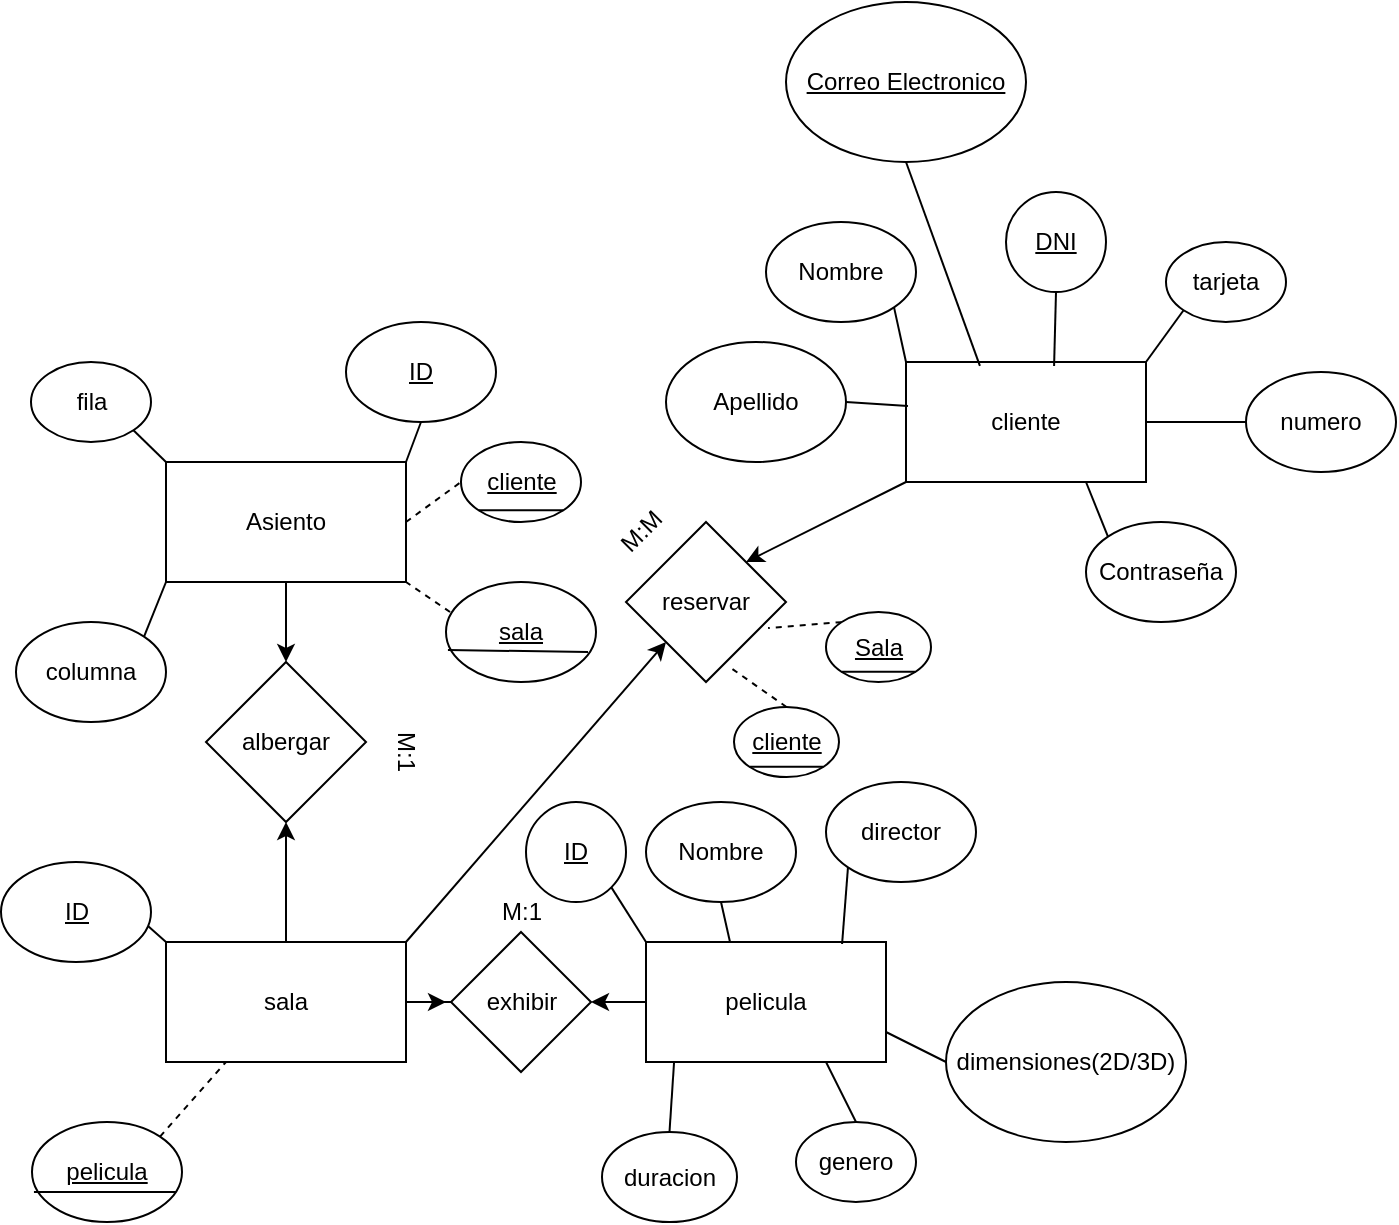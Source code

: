 <mxfile version="20.8.23" type="google"><diagram id="h8P2MiJCuqB-c2UcnW5m" name="Página-1"><mxGraphModel grid="1" page="1" gridSize="10" guides="1" tooltips="1" connect="1" arrows="1" fold="1" pageScale="1" pageWidth="827" pageHeight="1169" math="0" shadow="0"><root><mxCell id="0"/><mxCell id="1" parent="0"/><mxCell id="FU4nNn3VJr-rqjU0feah-15" style="edgeStyle=orthogonalEdgeStyle;rounded=0;orthogonalLoop=1;jettySize=auto;html=1;exitX=0.5;exitY=1;exitDx=0;exitDy=0;entryX=0.5;entryY=0;entryDx=0;entryDy=0;" edge="1" parent="1" source="FU4nNn3VJr-rqjU0feah-1" target="FU4nNn3VJr-rqjU0feah-45"><mxGeometry relative="1" as="geometry"><mxPoint x="190" y="290" as="targetPoint"/></mxGeometry></mxCell><mxCell id="FU4nNn3VJr-rqjU0feah-68" style="edgeStyle=none;rounded=0;orthogonalLoop=1;jettySize=auto;html=1;exitX=1;exitY=0.5;exitDx=0;exitDy=0;entryX=0;entryY=0.5;entryDx=0;entryDy=0;startArrow=none;startFill=0;endArrow=none;endFill=0;dashed=1;" edge="1" parent="1" source="FU4nNn3VJr-rqjU0feah-1" target="FU4nNn3VJr-rqjU0feah-66"><mxGeometry relative="1" as="geometry"/></mxCell><mxCell id="FU4nNn3VJr-rqjU0feah-1" value="Asiento" style="rounded=0;whiteSpace=wrap;html=1;" vertex="1" parent="1"><mxGeometry x="130" y="170" width="120" height="60" as="geometry"/></mxCell><mxCell id="FU4nNn3VJr-rqjU0feah-31" style="edgeStyle=none;rounded=0;orthogonalLoop=1;jettySize=auto;html=1;exitX=0;exitY=0.5;exitDx=0;exitDy=0;entryX=1;entryY=0.5;entryDx=0;entryDy=0;endArrow=classic;endFill=1;" edge="1" parent="1" source="FU4nNn3VJr-rqjU0feah-3" target="FU4nNn3VJr-rqjU0feah-43"><mxGeometry relative="1" as="geometry"><mxPoint x="345" y="440" as="targetPoint"/></mxGeometry></mxCell><mxCell id="FU4nNn3VJr-rqjU0feah-3" value="pelicula" style="rounded=0;whiteSpace=wrap;html=1;" vertex="1" parent="1"><mxGeometry x="370" y="410" width="120" height="60" as="geometry"/></mxCell><mxCell id="FU4nNn3VJr-rqjU0feah-4" value="cliente" style="rounded=0;whiteSpace=wrap;html=1;" vertex="1" parent="1"><mxGeometry x="500" y="120" width="120" height="60" as="geometry"/></mxCell><mxCell id="FU4nNn3VJr-rqjU0feah-14" style="edgeStyle=orthogonalEdgeStyle;rounded=0;orthogonalLoop=1;jettySize=auto;html=1;exitX=0.5;exitY=0;exitDx=0;exitDy=0;entryX=0.5;entryY=1;entryDx=0;entryDy=0;" edge="1" parent="1" source="FU4nNn3VJr-rqjU0feah-5" target="FU4nNn3VJr-rqjU0feah-45"><mxGeometry relative="1" as="geometry"><mxPoint x="190" y="340" as="targetPoint"/></mxGeometry></mxCell><mxCell id="FU4nNn3VJr-rqjU0feah-30" style="edgeStyle=none;rounded=0;orthogonalLoop=1;jettySize=auto;html=1;exitX=1;exitY=0.5;exitDx=0;exitDy=0;entryX=0;entryY=0.5;entryDx=0;entryDy=0;endArrow=classic;endFill=1;" edge="1" parent="1" source="FU4nNn3VJr-rqjU0feah-5"><mxGeometry relative="1" as="geometry"><mxPoint x="270" y="440" as="targetPoint"/></mxGeometry></mxCell><mxCell id="FU4nNn3VJr-rqjU0feah-5" value="sala&lt;br&gt;" style="rounded=0;whiteSpace=wrap;html=1;" vertex="1" parent="1"><mxGeometry x="130" y="410" width="120" height="60" as="geometry"/></mxCell><mxCell id="FU4nNn3VJr-rqjU0feah-19" style="edgeStyle=none;rounded=0;orthogonalLoop=1;jettySize=auto;html=1;exitX=1;exitY=1;exitDx=0;exitDy=0;entryX=0;entryY=0;entryDx=0;entryDy=0;endArrow=none;endFill=0;" edge="1" parent="1" source="FU4nNn3VJr-rqjU0feah-7" target="FU4nNn3VJr-rqjU0feah-1"><mxGeometry relative="1" as="geometry"/></mxCell><mxCell id="FU4nNn3VJr-rqjU0feah-7" value="fila" style="ellipse;whiteSpace=wrap;html=1;" vertex="1" parent="1"><mxGeometry x="62.5" y="120" width="60" height="40" as="geometry"/></mxCell><mxCell id="FU4nNn3VJr-rqjU0feah-17" style="rounded=0;orthogonalLoop=1;jettySize=auto;html=1;exitX=0.027;exitY=0.3;exitDx=0;exitDy=0;entryX=1;entryY=1;entryDx=0;entryDy=0;dashed=1;endArrow=none;endFill=0;exitPerimeter=0;" edge="1" parent="1" source="FU4nNn3VJr-rqjU0feah-8" target="FU4nNn3VJr-rqjU0feah-1"><mxGeometry relative="1" as="geometry"/></mxCell><mxCell id="FU4nNn3VJr-rqjU0feah-8" value="&lt;u&gt;sala&lt;/u&gt;" style="ellipse;whiteSpace=wrap;html=1;" vertex="1" parent="1"><mxGeometry x="270" y="230" width="75" height="50" as="geometry"/></mxCell><mxCell id="FU4nNn3VJr-rqjU0feah-18" style="edgeStyle=none;rounded=0;orthogonalLoop=1;jettySize=auto;html=1;exitX=1;exitY=0;exitDx=0;exitDy=0;entryX=0;entryY=1;entryDx=0;entryDy=0;endArrow=none;endFill=0;" edge="1" parent="1" source="FU4nNn3VJr-rqjU0feah-10" target="FU4nNn3VJr-rqjU0feah-1"><mxGeometry relative="1" as="geometry"/></mxCell><mxCell id="FU4nNn3VJr-rqjU0feah-10" value="columna" style="ellipse;whiteSpace=wrap;html=1;" vertex="1" parent="1"><mxGeometry x="55" y="250" width="75" height="50" as="geometry"/></mxCell><mxCell id="FU4nNn3VJr-rqjU0feah-16" value="" style="endArrow=none;html=1;rounded=0;exitX=0.013;exitY=0.68;exitDx=0;exitDy=0;exitPerimeter=0;entryX=0.947;entryY=0.7;entryDx=0;entryDy=0;entryPerimeter=0;" edge="1" parent="1" source="FU4nNn3VJr-rqjU0feah-8" target="FU4nNn3VJr-rqjU0feah-8"><mxGeometry width="50" height="50" relative="1" as="geometry"><mxPoint x="470" y="300" as="sourcePoint"/><mxPoint x="520" y="250" as="targetPoint"/></mxGeometry></mxCell><mxCell id="FU4nNn3VJr-rqjU0feah-23" style="edgeStyle=none;rounded=0;orthogonalLoop=1;jettySize=auto;html=1;exitX=0.98;exitY=0.64;exitDx=0;exitDy=0;entryX=0;entryY=0;entryDx=0;entryDy=0;endArrow=none;endFill=0;exitPerimeter=0;" edge="1" parent="1" source="FU4nNn3VJr-rqjU0feah-20" target="FU4nNn3VJr-rqjU0feah-5"><mxGeometry relative="1" as="geometry"/></mxCell><mxCell id="FU4nNn3VJr-rqjU0feah-20" value="&lt;u&gt;ID&lt;/u&gt;" style="ellipse;whiteSpace=wrap;html=1;" vertex="1" parent="1"><mxGeometry x="47.5" y="370" width="75" height="50" as="geometry"/></mxCell><mxCell id="FU4nNn3VJr-rqjU0feah-22" style="edgeStyle=none;rounded=0;orthogonalLoop=1;jettySize=auto;html=1;exitX=0.5;exitY=1;exitDx=0;exitDy=0;entryX=1;entryY=0;entryDx=0;entryDy=0;endArrow=none;endFill=0;" edge="1" parent="1" source="FU4nNn3VJr-rqjU0feah-21" target="FU4nNn3VJr-rqjU0feah-1"><mxGeometry relative="1" as="geometry"/></mxCell><mxCell id="FU4nNn3VJr-rqjU0feah-21" value="&lt;u&gt;ID&lt;/u&gt;" style="ellipse;whiteSpace=wrap;html=1;" vertex="1" parent="1"><mxGeometry x="220" y="100" width="75" height="50" as="geometry"/></mxCell><mxCell id="FU4nNn3VJr-rqjU0feah-24" value="M:1" style="text;html=1;strokeColor=none;fillColor=none;align=center;verticalAlign=middle;whiteSpace=wrap;rounded=0;rotation=90;" vertex="1" parent="1"><mxGeometry x="220" y="300" width="60" height="30" as="geometry"/></mxCell><mxCell id="FU4nNn3VJr-rqjU0feah-27" style="edgeStyle=none;rounded=0;orthogonalLoop=1;jettySize=auto;html=1;exitX=1;exitY=0;exitDx=0;exitDy=0;entryX=0.25;entryY=1;entryDx=0;entryDy=0;endArrow=none;endFill=0;dashed=1;" edge="1" parent="1" source="FU4nNn3VJr-rqjU0feah-25" target="FU4nNn3VJr-rqjU0feah-5"><mxGeometry relative="1" as="geometry"/></mxCell><mxCell id="FU4nNn3VJr-rqjU0feah-25" value="&lt;u&gt;pelicula&lt;/u&gt;" style="ellipse;whiteSpace=wrap;html=1;" vertex="1" parent="1"><mxGeometry x="63" y="500" width="75" height="50" as="geometry"/></mxCell><mxCell id="FU4nNn3VJr-rqjU0feah-26" style="edgeStyle=none;rounded=0;orthogonalLoop=1;jettySize=auto;html=1;exitX=0.013;exitY=0.7;exitDx=0;exitDy=0;entryX=0.96;entryY=0.7;entryDx=0;entryDy=0;entryPerimeter=0;endArrow=none;endFill=0;exitPerimeter=0;" edge="1" parent="1" source="FU4nNn3VJr-rqjU0feah-25" target="FU4nNn3VJr-rqjU0feah-25"><mxGeometry relative="1" as="geometry"/></mxCell><mxCell id="FU4nNn3VJr-rqjU0feah-29" value="M:1" style="text;html=1;strokeColor=none;fillColor=none;align=center;verticalAlign=middle;whiteSpace=wrap;rounded=0;" vertex="1" parent="1"><mxGeometry x="278" y="380" width="60" height="30" as="geometry"/></mxCell><mxCell id="FU4nNn3VJr-rqjU0feah-33" style="edgeStyle=none;rounded=0;orthogonalLoop=1;jettySize=auto;html=1;exitX=0.5;exitY=1;exitDx=0;exitDy=0;entryX=0.35;entryY=0;entryDx=0;entryDy=0;entryPerimeter=0;endArrow=none;endFill=0;" edge="1" parent="1" source="FU4nNn3VJr-rqjU0feah-32" target="FU4nNn3VJr-rqjU0feah-3"><mxGeometry relative="1" as="geometry"/></mxCell><mxCell id="FU4nNn3VJr-rqjU0feah-32" value="Nombre" style="ellipse;whiteSpace=wrap;html=1;" vertex="1" parent="1"><mxGeometry x="370" y="340" width="75" height="50" as="geometry"/></mxCell><mxCell id="FU4nNn3VJr-rqjU0feah-35" style="edgeStyle=none;rounded=0;orthogonalLoop=1;jettySize=auto;html=1;exitX=0.5;exitY=0;exitDx=0;exitDy=0;entryX=0.117;entryY=1;entryDx=0;entryDy=0;entryPerimeter=0;endArrow=none;endFill=0;" edge="1" parent="1" source="FU4nNn3VJr-rqjU0feah-34" target="FU4nNn3VJr-rqjU0feah-3"><mxGeometry relative="1" as="geometry"/></mxCell><mxCell id="FU4nNn3VJr-rqjU0feah-34" value="duracion" style="ellipse;whiteSpace=wrap;html=1;" vertex="1" parent="1"><mxGeometry x="348" y="505" width="67.5" height="45" as="geometry"/></mxCell><mxCell id="FU4nNn3VJr-rqjU0feah-37" style="edgeStyle=none;rounded=0;orthogonalLoop=1;jettySize=auto;html=1;exitX=0.5;exitY=0;exitDx=0;exitDy=0;entryX=0.75;entryY=1;entryDx=0;entryDy=0;endArrow=none;endFill=0;" edge="1" parent="1" source="FU4nNn3VJr-rqjU0feah-36" target="FU4nNn3VJr-rqjU0feah-3"><mxGeometry relative="1" as="geometry"/></mxCell><mxCell id="FU4nNn3VJr-rqjU0feah-36" value="genero" style="ellipse;whiteSpace=wrap;html=1;" vertex="1" parent="1"><mxGeometry x="445" y="500" width="60" height="40" as="geometry"/></mxCell><mxCell id="FU4nNn3VJr-rqjU0feah-39" style="edgeStyle=none;rounded=0;orthogonalLoop=1;jettySize=auto;html=1;exitX=0;exitY=1;exitDx=0;exitDy=0;entryX=0.817;entryY=0.017;entryDx=0;entryDy=0;entryPerimeter=0;endArrow=none;endFill=0;" edge="1" parent="1" source="FU4nNn3VJr-rqjU0feah-38" target="FU4nNn3VJr-rqjU0feah-3"><mxGeometry relative="1" as="geometry"/></mxCell><mxCell id="FU4nNn3VJr-rqjU0feah-38" value="director" style="ellipse;whiteSpace=wrap;html=1;" vertex="1" parent="1"><mxGeometry x="460" y="330" width="75" height="50" as="geometry"/></mxCell><mxCell id="FU4nNn3VJr-rqjU0feah-41" style="edgeStyle=none;rounded=0;orthogonalLoop=1;jettySize=auto;html=1;exitX=0;exitY=0.5;exitDx=0;exitDy=0;entryX=1;entryY=0.75;entryDx=0;entryDy=0;endArrow=none;endFill=0;" edge="1" parent="1" source="FU4nNn3VJr-rqjU0feah-40" target="FU4nNn3VJr-rqjU0feah-3"><mxGeometry relative="1" as="geometry"/></mxCell><mxCell id="FU4nNn3VJr-rqjU0feah-40" value="dimensiones(2D/3D)" style="ellipse;whiteSpace=wrap;html=1;" vertex="1" parent="1"><mxGeometry x="520" y="430" width="120" height="80" as="geometry"/></mxCell><mxCell id="FU4nNn3VJr-rqjU0feah-44" value="" style="edgeStyle=none;rounded=0;orthogonalLoop=1;jettySize=auto;html=1;endArrow=none;endFill=0;" edge="1" parent="1" source="FU4nNn3VJr-rqjU0feah-43" target="FU4nNn3VJr-rqjU0feah-5"><mxGeometry relative="1" as="geometry"/></mxCell><mxCell id="FU4nNn3VJr-rqjU0feah-43" value="exhibir" style="rhombus;whiteSpace=wrap;html=1;" vertex="1" parent="1"><mxGeometry x="272.5" y="405" width="70" height="70" as="geometry"/></mxCell><mxCell id="FU4nNn3VJr-rqjU0feah-45" value="albergar" style="rhombus;whiteSpace=wrap;html=1;" vertex="1" parent="1"><mxGeometry x="150" y="270" width="80" height="80" as="geometry"/></mxCell><mxCell id="FU4nNn3VJr-rqjU0feah-47" style="edgeStyle=none;rounded=0;orthogonalLoop=1;jettySize=auto;html=1;exitX=0;exitY=1;exitDx=0;exitDy=0;entryX=1;entryY=0;entryDx=0;entryDy=0;endArrow=none;endFill=0;startArrow=classic;startFill=1;" edge="1" parent="1" source="FU4nNn3VJr-rqjU0feah-46" target="FU4nNn3VJr-rqjU0feah-5"><mxGeometry relative="1" as="geometry"/></mxCell><mxCell id="FU4nNn3VJr-rqjU0feah-48" style="edgeStyle=none;rounded=0;orthogonalLoop=1;jettySize=auto;html=1;exitX=1;exitY=0;exitDx=0;exitDy=0;entryX=0;entryY=1;entryDx=0;entryDy=0;endArrow=none;endFill=0;startArrow=classic;startFill=1;" edge="1" parent="1" source="FU4nNn3VJr-rqjU0feah-46" target="FU4nNn3VJr-rqjU0feah-4"><mxGeometry relative="1" as="geometry"/></mxCell><mxCell id="FU4nNn3VJr-rqjU0feah-46" value="reservar" style="rhombus;whiteSpace=wrap;html=1;" vertex="1" parent="1"><mxGeometry x="360" y="200" width="80" height="80" as="geometry"/></mxCell><mxCell id="FU4nNn3VJr-rqjU0feah-49" value="M:M" style="text;html=1;strokeColor=none;fillColor=none;align=center;verticalAlign=middle;whiteSpace=wrap;rounded=0;rotation=-45;" vertex="1" parent="1"><mxGeometry x="337.5" y="190" width="60" height="30" as="geometry"/></mxCell><mxCell id="FU4nNn3VJr-rqjU0feah-53" style="edgeStyle=none;rounded=0;orthogonalLoop=1;jettySize=auto;html=1;exitX=1;exitY=1;exitDx=0;exitDy=0;entryX=0;entryY=0;entryDx=0;entryDy=0;endArrow=none;endFill=0;" edge="1" parent="1" source="FU4nNn3VJr-rqjU0feah-50" target="FU4nNn3VJr-rqjU0feah-4"><mxGeometry relative="1" as="geometry"/></mxCell><mxCell id="FU4nNn3VJr-rqjU0feah-50" value="Nombre" style="ellipse;whiteSpace=wrap;html=1;" vertex="1" parent="1"><mxGeometry x="430" y="50" width="75" height="50" as="geometry"/></mxCell><mxCell id="FU4nNn3VJr-rqjU0feah-52" style="edgeStyle=none;rounded=0;orthogonalLoop=1;jettySize=auto;html=1;exitX=1;exitY=1;exitDx=0;exitDy=0;entryX=0;entryY=0;entryDx=0;entryDy=0;endArrow=none;endFill=0;" edge="1" parent="1" source="FU4nNn3VJr-rqjU0feah-51" target="FU4nNn3VJr-rqjU0feah-3"><mxGeometry relative="1" as="geometry"/></mxCell><mxCell id="FU4nNn3VJr-rqjU0feah-51" value="&lt;u&gt;ID&lt;/u&gt;" style="ellipse;whiteSpace=wrap;html=1;aspect=fixed;" vertex="1" parent="1"><mxGeometry x="310" y="340" width="50" height="50" as="geometry"/></mxCell><mxCell id="FU4nNn3VJr-rqjU0feah-55" style="edgeStyle=none;rounded=0;orthogonalLoop=1;jettySize=auto;html=1;exitX=0.5;exitY=1;exitDx=0;exitDy=0;entryX=0.617;entryY=0.033;entryDx=0;entryDy=0;entryPerimeter=0;endArrow=none;endFill=0;" edge="1" parent="1" source="FU4nNn3VJr-rqjU0feah-54" target="FU4nNn3VJr-rqjU0feah-4"><mxGeometry relative="1" as="geometry"/></mxCell><mxCell id="FU4nNn3VJr-rqjU0feah-54" value="&lt;u&gt;DNI&lt;/u&gt;" style="ellipse;whiteSpace=wrap;html=1;aspect=fixed;" vertex="1" parent="1"><mxGeometry x="550" y="35" width="50" height="50" as="geometry"/></mxCell><mxCell id="FU4nNn3VJr-rqjU0feah-64" style="edgeStyle=none;rounded=0;orthogonalLoop=1;jettySize=auto;html=1;exitX=0.5;exitY=0;exitDx=0;exitDy=0;entryX=0.638;entryY=0.9;entryDx=0;entryDy=0;entryPerimeter=0;startArrow=none;startFill=0;endArrow=none;endFill=0;dashed=1;" edge="1" parent="1" source="FU4nNn3VJr-rqjU0feah-60" target="FU4nNn3VJr-rqjU0feah-46"><mxGeometry relative="1" as="geometry"/></mxCell><mxCell id="FU4nNn3VJr-rqjU0feah-60" value="&lt;u&gt;cliente&lt;/u&gt;" style="ellipse;whiteSpace=wrap;html=1;" vertex="1" parent="1"><mxGeometry x="414" y="292.5" width="52.5" height="35" as="geometry"/></mxCell><mxCell id="FU4nNn3VJr-rqjU0feah-65" style="edgeStyle=none;rounded=0;orthogonalLoop=1;jettySize=auto;html=1;exitX=0;exitY=0;exitDx=0;exitDy=0;entryX=0.888;entryY=0.663;entryDx=0;entryDy=0;entryPerimeter=0;dashed=1;startArrow=none;startFill=0;endArrow=none;endFill=0;" edge="1" parent="1" source="FU4nNn3VJr-rqjU0feah-61" target="FU4nNn3VJr-rqjU0feah-46"><mxGeometry relative="1" as="geometry"/></mxCell><mxCell id="FU4nNn3VJr-rqjU0feah-61" value="&lt;u&gt;Sala&lt;/u&gt;" style="ellipse;whiteSpace=wrap;html=1;" vertex="1" parent="1"><mxGeometry x="460" y="245" width="52.5" height="35" as="geometry"/></mxCell><mxCell id="FU4nNn3VJr-rqjU0feah-62" style="edgeStyle=none;rounded=0;orthogonalLoop=1;jettySize=auto;html=1;exitX=0;exitY=1;exitDx=0;exitDy=0;entryX=1;entryY=1;entryDx=0;entryDy=0;startArrow=none;startFill=0;endArrow=none;endFill=0;" edge="1" parent="1" source="FU4nNn3VJr-rqjU0feah-61" target="FU4nNn3VJr-rqjU0feah-61"><mxGeometry relative="1" as="geometry"/></mxCell><mxCell id="FU4nNn3VJr-rqjU0feah-63" style="edgeStyle=none;rounded=0;orthogonalLoop=1;jettySize=auto;html=1;exitX=0;exitY=1;exitDx=0;exitDy=0;entryX=1;entryY=1;entryDx=0;entryDy=0;startArrow=none;startFill=0;endArrow=none;endFill=0;" edge="1" parent="1" source="FU4nNn3VJr-rqjU0feah-60" target="FU4nNn3VJr-rqjU0feah-60"><mxGeometry relative="1" as="geometry"/></mxCell><mxCell id="FU4nNn3VJr-rqjU0feah-66" value="&lt;u&gt;cliente&lt;/u&gt;" style="ellipse;whiteSpace=wrap;html=1;" vertex="1" parent="1"><mxGeometry x="277.5" y="160" width="60" height="40" as="geometry"/></mxCell><mxCell id="FU4nNn3VJr-rqjU0feah-67" style="edgeStyle=none;rounded=0;orthogonalLoop=1;jettySize=auto;html=1;exitX=0;exitY=1;exitDx=0;exitDy=0;entryX=1;entryY=1;entryDx=0;entryDy=0;startArrow=none;startFill=0;endArrow=none;endFill=0;" edge="1" parent="1" source="FU4nNn3VJr-rqjU0feah-66" target="FU4nNn3VJr-rqjU0feah-66"><mxGeometry relative="1" as="geometry"/></mxCell><mxCell id="FU4nNn3VJr-rqjU0feah-70" style="edgeStyle=none;rounded=0;orthogonalLoop=1;jettySize=auto;html=1;exitX=0;exitY=1;exitDx=0;exitDy=0;entryX=1;entryY=0;entryDx=0;entryDy=0;startArrow=none;startFill=0;endArrow=none;endFill=0;" edge="1" parent="1" source="FU4nNn3VJr-rqjU0feah-69" target="FU4nNn3VJr-rqjU0feah-4"><mxGeometry relative="1" as="geometry"/></mxCell><mxCell id="FU4nNn3VJr-rqjU0feah-69" value="tarjeta" style="ellipse;whiteSpace=wrap;html=1;" vertex="1" parent="1"><mxGeometry x="630" y="60" width="60" height="40" as="geometry"/></mxCell><mxCell id="FU4nNn3VJr-rqjU0feah-72" style="edgeStyle=none;rounded=0;orthogonalLoop=1;jettySize=auto;html=1;exitX=1;exitY=0.5;exitDx=0;exitDy=0;entryX=0.008;entryY=0.367;entryDx=0;entryDy=0;entryPerimeter=0;startArrow=none;startFill=0;endArrow=none;endFill=0;" edge="1" parent="1" source="FU4nNn3VJr-rqjU0feah-71" target="FU4nNn3VJr-rqjU0feah-4"><mxGeometry relative="1" as="geometry"/></mxCell><mxCell id="FU4nNn3VJr-rqjU0feah-71" value="Apellido" style="ellipse;whiteSpace=wrap;html=1;" vertex="1" parent="1"><mxGeometry x="380" y="110" width="90" height="60" as="geometry"/></mxCell><mxCell id="FU4nNn3VJr-rqjU0feah-74" style="edgeStyle=none;rounded=0;orthogonalLoop=1;jettySize=auto;html=1;exitX=0;exitY=0;exitDx=0;exitDy=0;entryX=0.75;entryY=1;entryDx=0;entryDy=0;startArrow=none;startFill=0;endArrow=none;endFill=0;" edge="1" parent="1" source="FU4nNn3VJr-rqjU0feah-73" target="FU4nNn3VJr-rqjU0feah-4"><mxGeometry relative="1" as="geometry"/></mxCell><mxCell id="FU4nNn3VJr-rqjU0feah-73" value="Contraseña" style="ellipse;whiteSpace=wrap;html=1;" vertex="1" parent="1"><mxGeometry x="590" y="200" width="75" height="50" as="geometry"/></mxCell><mxCell id="FU4nNn3VJr-rqjU0feah-76" style="edgeStyle=none;rounded=0;orthogonalLoop=1;jettySize=auto;html=1;exitX=0.5;exitY=1;exitDx=0;exitDy=0;entryX=0.308;entryY=0.033;entryDx=0;entryDy=0;entryPerimeter=0;startArrow=none;startFill=0;endArrow=none;endFill=0;" edge="1" parent="1" source="FU4nNn3VJr-rqjU0feah-75" target="FU4nNn3VJr-rqjU0feah-4"><mxGeometry relative="1" as="geometry"/></mxCell><mxCell id="FU4nNn3VJr-rqjU0feah-75" value="&lt;u&gt;Correo Electronico&lt;/u&gt;" style="ellipse;whiteSpace=wrap;html=1;" vertex="1" parent="1"><mxGeometry x="440" y="-60" width="120" height="80" as="geometry"/></mxCell><mxCell id="FU4nNn3VJr-rqjU0feah-79" style="edgeStyle=none;rounded=0;orthogonalLoop=1;jettySize=auto;html=1;exitX=0;exitY=0.5;exitDx=0;exitDy=0;entryX=1;entryY=0.5;entryDx=0;entryDy=0;startArrow=none;startFill=0;endArrow=none;endFill=0;" edge="1" parent="1" source="FU4nNn3VJr-rqjU0feah-78" target="FU4nNn3VJr-rqjU0feah-4"><mxGeometry relative="1" as="geometry"/></mxCell><mxCell id="FU4nNn3VJr-rqjU0feah-78" value="numero" style="ellipse;whiteSpace=wrap;html=1;" vertex="1" parent="1"><mxGeometry x="670" y="125" width="75" height="50" as="geometry"/></mxCell></root></mxGraphModel></diagram></mxfile>